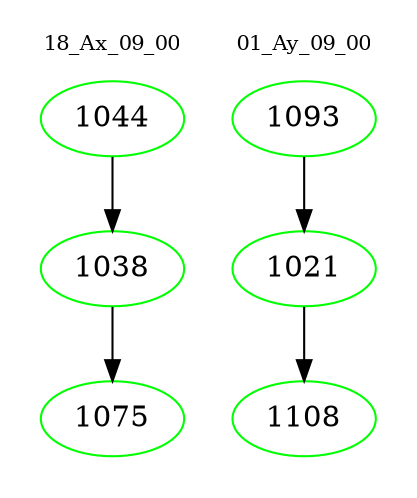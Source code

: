 digraph{
subgraph cluster_0 {
color = white
label = "18_Ax_09_00";
fontsize=10;
T0_1044 [label="1044", color="green"]
T0_1044 -> T0_1038 [color="black"]
T0_1038 [label="1038", color="green"]
T0_1038 -> T0_1075 [color="black"]
T0_1075 [label="1075", color="green"]
}
subgraph cluster_1 {
color = white
label = "01_Ay_09_00";
fontsize=10;
T1_1093 [label="1093", color="green"]
T1_1093 -> T1_1021 [color="black"]
T1_1021 [label="1021", color="green"]
T1_1021 -> T1_1108 [color="black"]
T1_1108 [label="1108", color="green"]
}
}
